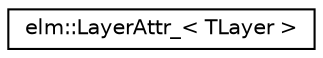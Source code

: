 digraph G
{
  edge [fontname="Helvetica",fontsize="10",labelfontname="Helvetica",labelfontsize="10"];
  node [fontname="Helvetica",fontsize="10",shape=record];
  rankdir="LR";
  Node1 [label="elm::LayerAttr_\< TLayer \>",height=0.2,width=0.4,color="black", fillcolor="white", style="filled",URL="$structelm_1_1LayerAttr__.html",tooltip="Layer Attributes struct, a helper struct for layer p-typed test cases."];
}
